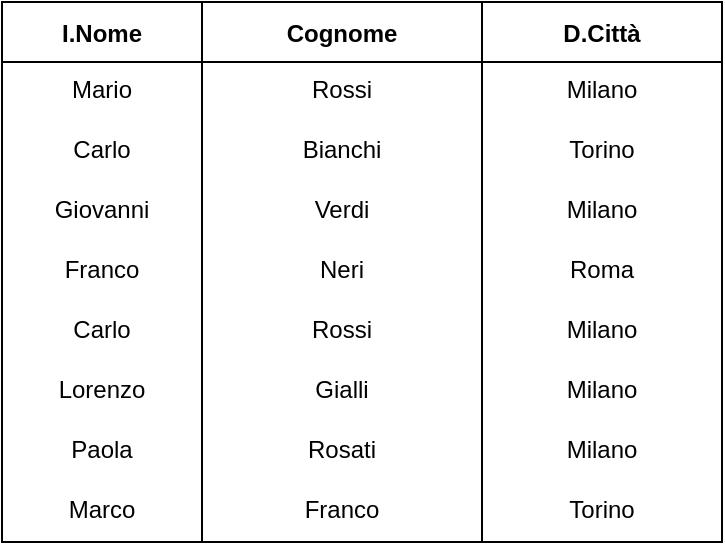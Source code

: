 <mxfile version="20.7.4" type="device"><diagram id="n2tzChIhWR2wru7YtLmf" name="Pagina-1"><mxGraphModel dx="989" dy="582" grid="1" gridSize="10" guides="1" tooltips="1" connect="1" arrows="1" fold="1" page="1" pageScale="1" pageWidth="1169" pageHeight="827" math="0" shadow="0"><root><mxCell id="0"/><mxCell id="1" parent="0"/><mxCell id="PKQ20t5gl7po0gBwH-ja-161" value="I.Nome" style="swimlane;startSize=30;fontStyle=1" parent="1" vertex="1"><mxGeometry x="40" y="80" width="100" height="270" as="geometry"/></mxCell><mxCell id="PKQ20t5gl7po0gBwH-ja-162" value="Mario" style="text;strokeColor=none;fillColor=none;spacingLeft=4;spacingRight=4;overflow=hidden;rotatable=0;points=[[0,0.5],[1,0.5]];portConstraint=eastwest;fontSize=12;align=center;" parent="PKQ20t5gl7po0gBwH-ja-161" vertex="1"><mxGeometry y="30" width="100" height="30" as="geometry"/></mxCell><mxCell id="PKQ20t5gl7po0gBwH-ja-163" value="Carlo" style="text;strokeColor=none;fillColor=none;spacingLeft=4;spacingRight=4;overflow=hidden;rotatable=0;points=[[0,0.5],[1,0.5]];portConstraint=eastwest;fontSize=12;align=center;" parent="PKQ20t5gl7po0gBwH-ja-161" vertex="1"><mxGeometry y="60" width="100" height="30" as="geometry"/></mxCell><mxCell id="PKQ20t5gl7po0gBwH-ja-164" value="Marco" style="text;strokeColor=none;fillColor=none;spacingLeft=4;spacingRight=4;overflow=hidden;rotatable=0;points=[[0,0.5],[1,0.5]];portConstraint=eastwest;fontSize=12;align=center;" parent="PKQ20t5gl7po0gBwH-ja-161" vertex="1"><mxGeometry y="240" width="100" height="30" as="geometry"/></mxCell><mxCell id="PKQ20t5gl7po0gBwH-ja-165" value="Giovanni" style="text;strokeColor=none;fillColor=none;spacingLeft=4;spacingRight=4;overflow=hidden;rotatable=0;points=[[0,0.5],[1,0.5]];portConstraint=eastwest;fontSize=12;align=center;" parent="PKQ20t5gl7po0gBwH-ja-161" vertex="1"><mxGeometry y="90" width="100" height="30" as="geometry"/></mxCell><mxCell id="PKQ20t5gl7po0gBwH-ja-166" value="Franco" style="text;strokeColor=none;fillColor=none;spacingLeft=4;spacingRight=4;overflow=hidden;rotatable=0;points=[[0,0.5],[1,0.5]];portConstraint=eastwest;fontSize=12;align=center;" parent="PKQ20t5gl7po0gBwH-ja-161" vertex="1"><mxGeometry y="120" width="100" height="30" as="geometry"/></mxCell><mxCell id="PKQ20t5gl7po0gBwH-ja-167" value="Carlo" style="text;strokeColor=none;fillColor=none;spacingLeft=4;spacingRight=4;overflow=hidden;rotatable=0;points=[[0,0.5],[1,0.5]];portConstraint=eastwest;fontSize=12;align=center;" parent="PKQ20t5gl7po0gBwH-ja-161" vertex="1"><mxGeometry y="150" width="100" height="30" as="geometry"/></mxCell><mxCell id="PKQ20t5gl7po0gBwH-ja-168" value="Lorenzo" style="text;strokeColor=none;fillColor=none;spacingLeft=4;spacingRight=4;overflow=hidden;rotatable=0;points=[[0,0.5],[1,0.5]];portConstraint=eastwest;fontSize=12;align=center;" parent="PKQ20t5gl7po0gBwH-ja-161" vertex="1"><mxGeometry y="180" width="100" height="30" as="geometry"/></mxCell><mxCell id="PKQ20t5gl7po0gBwH-ja-169" value="Paola" style="text;strokeColor=none;fillColor=none;spacingLeft=4;spacingRight=4;overflow=hidden;rotatable=0;points=[[0,0.5],[1,0.5]];portConstraint=eastwest;fontSize=12;align=center;" parent="PKQ20t5gl7po0gBwH-ja-161" vertex="1"><mxGeometry y="210" width="100" height="30" as="geometry"/></mxCell><mxCell id="PKQ20t5gl7po0gBwH-ja-170" value="Cognome" style="swimlane;startSize=30;" parent="1" vertex="1"><mxGeometry x="140" y="80" width="140" height="270" as="geometry"/></mxCell><mxCell id="PKQ20t5gl7po0gBwH-ja-171" value="Rossi" style="text;strokeColor=none;fillColor=none;spacingLeft=4;spacingRight=4;overflow=hidden;rotatable=0;points=[[0,0.5],[1,0.5]];portConstraint=eastwest;fontSize=12;align=center;" parent="PKQ20t5gl7po0gBwH-ja-170" vertex="1"><mxGeometry y="30" width="140" height="30" as="geometry"/></mxCell><mxCell id="PKQ20t5gl7po0gBwH-ja-215" value="Bianchi" style="text;strokeColor=none;fillColor=none;spacingLeft=4;spacingRight=4;overflow=hidden;rotatable=0;points=[[0,0.5],[1,0.5]];portConstraint=eastwest;fontSize=12;align=center;" parent="PKQ20t5gl7po0gBwH-ja-170" vertex="1"><mxGeometry y="60" width="140" height="30" as="geometry"/></mxCell><mxCell id="PKQ20t5gl7po0gBwH-ja-216" value="Verdi" style="text;strokeColor=none;fillColor=none;spacingLeft=4;spacingRight=4;overflow=hidden;rotatable=0;points=[[0,0.5],[1,0.5]];portConstraint=eastwest;fontSize=12;align=center;" parent="PKQ20t5gl7po0gBwH-ja-170" vertex="1"><mxGeometry y="90" width="140" height="30" as="geometry"/></mxCell><mxCell id="PKQ20t5gl7po0gBwH-ja-217" value="Neri" style="text;strokeColor=none;fillColor=none;spacingLeft=4;spacingRight=4;overflow=hidden;rotatable=0;points=[[0,0.5],[1,0.5]];portConstraint=eastwest;fontSize=12;align=center;" parent="PKQ20t5gl7po0gBwH-ja-170" vertex="1"><mxGeometry y="120" width="140" height="30" as="geometry"/></mxCell><mxCell id="PKQ20t5gl7po0gBwH-ja-218" value="Rossi" style="text;strokeColor=none;fillColor=none;spacingLeft=4;spacingRight=4;overflow=hidden;rotatable=0;points=[[0,0.5],[1,0.5]];portConstraint=eastwest;fontSize=12;align=center;" parent="PKQ20t5gl7po0gBwH-ja-170" vertex="1"><mxGeometry y="150" width="140" height="30" as="geometry"/></mxCell><mxCell id="PKQ20t5gl7po0gBwH-ja-219" value="Gialli" style="text;strokeColor=none;fillColor=none;spacingLeft=4;spacingRight=4;overflow=hidden;rotatable=0;points=[[0,0.5],[1,0.5]];portConstraint=eastwest;fontSize=12;align=center;" parent="PKQ20t5gl7po0gBwH-ja-170" vertex="1"><mxGeometry y="180" width="140" height="30" as="geometry"/></mxCell><mxCell id="PKQ20t5gl7po0gBwH-ja-220" value="Rosati" style="text;strokeColor=none;fillColor=none;spacingLeft=4;spacingRight=4;overflow=hidden;rotatable=0;points=[[0,0.5],[1,0.5]];portConstraint=eastwest;fontSize=12;align=center;" parent="PKQ20t5gl7po0gBwH-ja-170" vertex="1"><mxGeometry y="210" width="140" height="30" as="geometry"/></mxCell><mxCell id="PKQ20t5gl7po0gBwH-ja-221" value="Franco" style="text;strokeColor=none;fillColor=none;spacingLeft=4;spacingRight=4;overflow=hidden;rotatable=0;points=[[0,0.5],[1,0.5]];portConstraint=eastwest;fontSize=12;align=center;" parent="PKQ20t5gl7po0gBwH-ja-170" vertex="1"><mxGeometry y="240" width="140" height="30" as="geometry"/></mxCell><mxCell id="PKQ20t5gl7po0gBwH-ja-179" value="D.Città" style="swimlane;startSize=30;fontStyle=1" parent="1" vertex="1"><mxGeometry x="280" y="80" width="120" height="270" as="geometry"/></mxCell><mxCell id="PKQ20t5gl7po0gBwH-ja-180" value="Milano" style="text;strokeColor=none;fillColor=none;spacingLeft=4;spacingRight=4;overflow=hidden;rotatable=0;points=[[0,0.5],[1,0.5]];portConstraint=eastwest;fontSize=12;align=center;" parent="PKQ20t5gl7po0gBwH-ja-179" vertex="1"><mxGeometry y="30" width="120" height="30" as="geometry"/></mxCell><mxCell id="PKQ20t5gl7po0gBwH-ja-222" value="Torino" style="text;strokeColor=none;fillColor=none;spacingLeft=4;spacingRight=4;overflow=hidden;rotatable=0;points=[[0,0.5],[1,0.5]];portConstraint=eastwest;fontSize=12;align=center;" parent="PKQ20t5gl7po0gBwH-ja-179" vertex="1"><mxGeometry y="60" width="120" height="30" as="geometry"/></mxCell><mxCell id="PKQ20t5gl7po0gBwH-ja-223" value="Milano" style="text;strokeColor=none;fillColor=none;spacingLeft=4;spacingRight=4;overflow=hidden;rotatable=0;points=[[0,0.5],[1,0.5]];portConstraint=eastwest;fontSize=12;align=center;" parent="PKQ20t5gl7po0gBwH-ja-179" vertex="1"><mxGeometry y="90" width="120" height="30" as="geometry"/></mxCell><mxCell id="PKQ20t5gl7po0gBwH-ja-224" value="Roma" style="text;strokeColor=none;fillColor=none;spacingLeft=4;spacingRight=4;overflow=hidden;rotatable=0;points=[[0,0.5],[1,0.5]];portConstraint=eastwest;fontSize=12;align=center;" parent="PKQ20t5gl7po0gBwH-ja-179" vertex="1"><mxGeometry y="120" width="120" height="30" as="geometry"/></mxCell><mxCell id="PKQ20t5gl7po0gBwH-ja-225" value="Milano" style="text;strokeColor=none;fillColor=none;spacingLeft=4;spacingRight=4;overflow=hidden;rotatable=0;points=[[0,0.5],[1,0.5]];portConstraint=eastwest;fontSize=12;align=center;" parent="PKQ20t5gl7po0gBwH-ja-179" vertex="1"><mxGeometry y="150" width="120" height="30" as="geometry"/></mxCell><mxCell id="PKQ20t5gl7po0gBwH-ja-226" value="Milano" style="text;strokeColor=none;fillColor=none;spacingLeft=4;spacingRight=4;overflow=hidden;rotatable=0;points=[[0,0.5],[1,0.5]];portConstraint=eastwest;fontSize=12;align=center;" parent="PKQ20t5gl7po0gBwH-ja-179" vertex="1"><mxGeometry y="180" width="120" height="30" as="geometry"/></mxCell><mxCell id="PKQ20t5gl7po0gBwH-ja-227" value="Milano" style="text;strokeColor=none;fillColor=none;spacingLeft=4;spacingRight=4;overflow=hidden;rotatable=0;points=[[0,0.5],[1,0.5]];portConstraint=eastwest;fontSize=12;align=center;" parent="PKQ20t5gl7po0gBwH-ja-179" vertex="1"><mxGeometry y="210" width="120" height="30" as="geometry"/></mxCell><mxCell id="PKQ20t5gl7po0gBwH-ja-228" value="Torino" style="text;strokeColor=none;fillColor=none;spacingLeft=4;spacingRight=4;overflow=hidden;rotatable=0;points=[[0,0.5],[1,0.5]];portConstraint=eastwest;fontSize=12;align=center;" parent="PKQ20t5gl7po0gBwH-ja-179" vertex="1"><mxGeometry y="240" width="120" height="30" as="geometry"/></mxCell></root></mxGraphModel></diagram></mxfile>